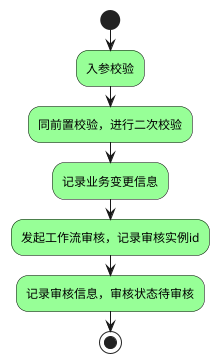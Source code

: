 @startuml
'https://plantuml.com/activity-diagram-beta
skinparam Activity {
	BorderColor Black
	BackgroundColor PHYSICAL
}

start
:入参校验;
:同前置校验，进行二次校验;
:记录业务变更信息;
:发起工作流审核，记录审核实例id;
:记录审核信息，审核状态待审核;
stop

@enduml
